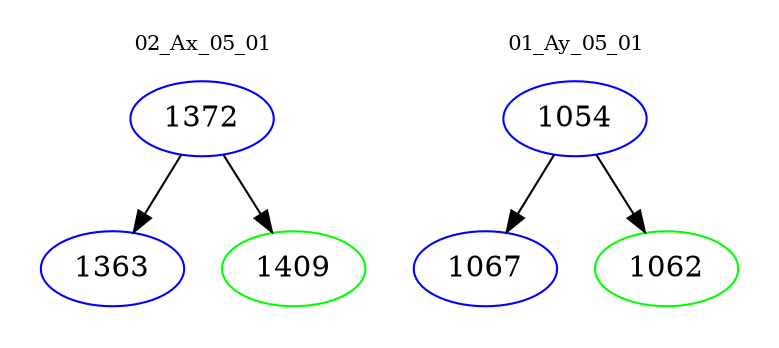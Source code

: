 digraph{
subgraph cluster_0 {
color = white
label = "02_Ax_05_01";
fontsize=10;
T0_1372 [label="1372", color="blue"]
T0_1372 -> T0_1363 [color="black"]
T0_1363 [label="1363", color="blue"]
T0_1372 -> T0_1409 [color="black"]
T0_1409 [label="1409", color="green"]
}
subgraph cluster_1 {
color = white
label = "01_Ay_05_01";
fontsize=10;
T1_1054 [label="1054", color="blue"]
T1_1054 -> T1_1067 [color="black"]
T1_1067 [label="1067", color="blue"]
T1_1054 -> T1_1062 [color="black"]
T1_1062 [label="1062", color="green"]
}
}
